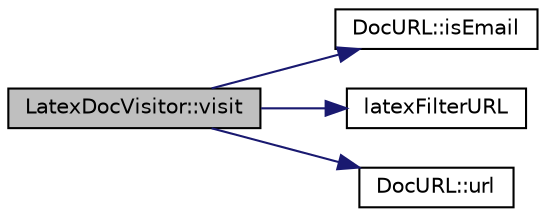 digraph "LatexDocVisitor::visit"
{
 // LATEX_PDF_SIZE
  edge [fontname="Helvetica",fontsize="10",labelfontname="Helvetica",labelfontsize="10"];
  node [fontname="Helvetica",fontsize="10",shape=record];
  rankdir="LR";
  Node1 [label="LatexDocVisitor::visit",height=0.2,width=0.4,color="black", fillcolor="grey75", style="filled", fontcolor="black",tooltip=" "];
  Node1 -> Node2 [color="midnightblue",fontsize="10",style="solid",fontname="Helvetica"];
  Node2 [label="DocURL::isEmail",height=0.2,width=0.4,color="black", fillcolor="white", style="filled",URL="$classDocURL.html#ac2e7983ca9569098860da2ce21fa25f6",tooltip=" "];
  Node1 -> Node3 [color="midnightblue",fontsize="10",style="solid",fontname="Helvetica"];
  Node3 [label="latexFilterURL",height=0.2,width=0.4,color="black", fillcolor="white", style="filled",URL="$util_8cpp.html#a5b4eb46ed4177d10b053426f65925171",tooltip=" "];
  Node1 -> Node4 [color="midnightblue",fontsize="10",style="solid",fontname="Helvetica"];
  Node4 [label="DocURL::url",height=0.2,width=0.4,color="black", fillcolor="white", style="filled",URL="$classDocURL.html#a06354fa0923e369dc58da474622528a0",tooltip=" "];
}
